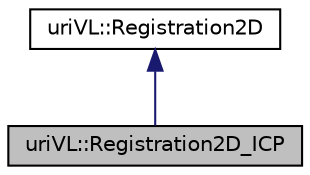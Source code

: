 digraph "uriVL::Registration2D_ICP"
{
  edge [fontname="Helvetica",fontsize="10",labelfontname="Helvetica",labelfontsize="10"];
  node [fontname="Helvetica",fontsize="10",shape=record];
  Node1 [label="uriVL::Registration2D_ICP",height=0.2,width=0.4,color="black", fillcolor="grey75", style="filled", fontcolor="black"];
  Node2 -> Node1 [dir="back",color="midnightblue",fontsize="10",style="solid",fontname="Helvetica"];
  Node2 [label="uriVL::Registration2D",height=0.2,width=0.4,color="black", fillcolor="white", style="filled",URL="$classuriVL_1_1Registration2D.html",tooltip="Virtual parent class for objects that register two sets of image points or (later) two image regions..."];
}
